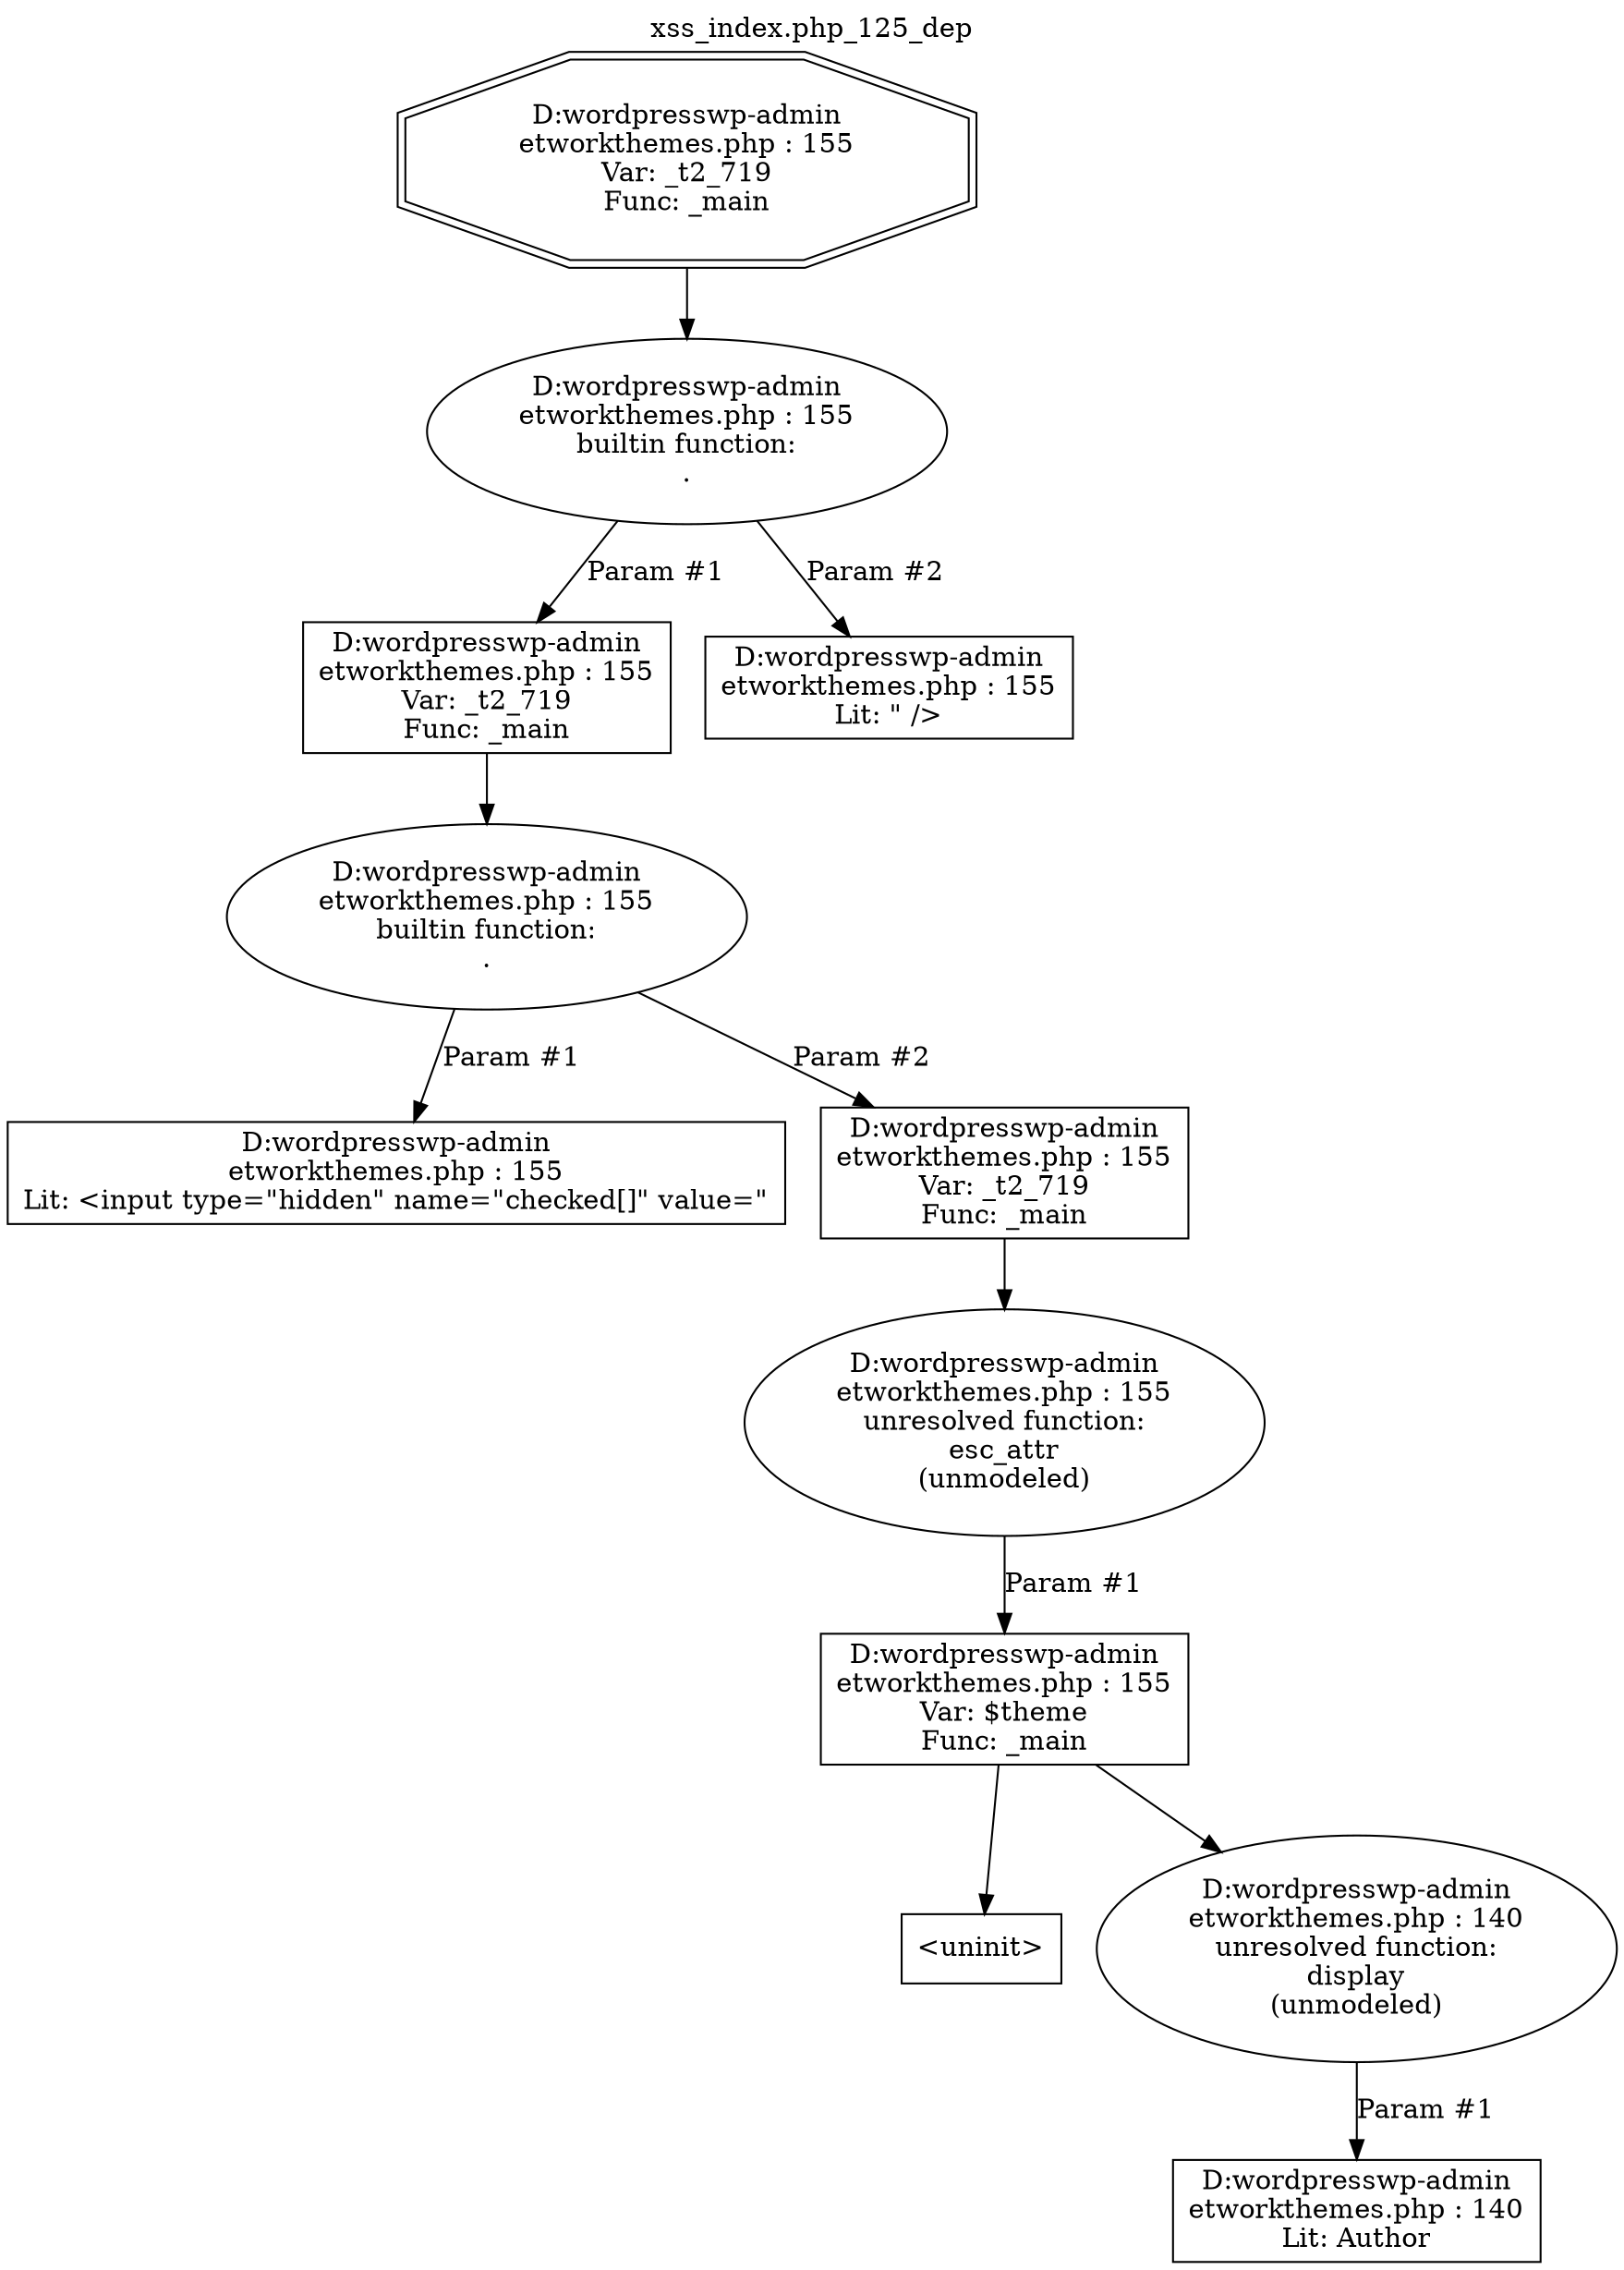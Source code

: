 digraph cfg {
  label="xss_index.php_125_dep";
  labelloc=t;
  n1 [shape=doubleoctagon, label="D:\wordpress\wp-admin\network\themes.php : 155\nVar: _t2_719\nFunc: _main\n"];
  n2 [shape=ellipse, label="D:\wordpress\wp-admin\network\themes.php : 155\nbuiltin function:\n.\n"];
  n3 [shape=box, label="D:\wordpress\wp-admin\network\themes.php : 155\nVar: _t2_719\nFunc: _main\n"];
  n4 [shape=ellipse, label="D:\wordpress\wp-admin\network\themes.php : 155\nbuiltin function:\n.\n"];
  n5 [shape=box, label="D:\wordpress\wp-admin\network\themes.php : 155\nLit: <input type=\"hidden\" name=\"checked[]\" value=\"\n"];
  n6 [shape=box, label="D:\wordpress\wp-admin\network\themes.php : 155\nVar: _t2_719\nFunc: _main\n"];
  n7 [shape=ellipse, label="D:\wordpress\wp-admin\network\themes.php : 155\nunresolved function:\nesc_attr\n(unmodeled)\n"];
  n8 [shape=box, label="D:\wordpress\wp-admin\network\themes.php : 155\nVar: $theme\nFunc: _main\n"];
  n9 [shape=box, label="<uninit>"];
  n10 [shape=ellipse, label="D:\wordpress\wp-admin\network\themes.php : 140\nunresolved function:\ndisplay\n(unmodeled)\n"];
  n11 [shape=box, label="D:\wordpress\wp-admin\network\themes.php : 140\nLit: Author\n"];
  n12 [shape=box, label="D:\wordpress\wp-admin\network\themes.php : 155\nLit: \" />\n"];
  n1 -> n2;
  n3 -> n4;
  n4 -> n5[label="Param #1"];
  n4 -> n6[label="Param #2"];
  n6 -> n7;
  n8 -> n9;
  n8 -> n10;
  n10 -> n11[label="Param #1"];
  n7 -> n8[label="Param #1"];
  n2 -> n3[label="Param #1"];
  n2 -> n12[label="Param #2"];
}
